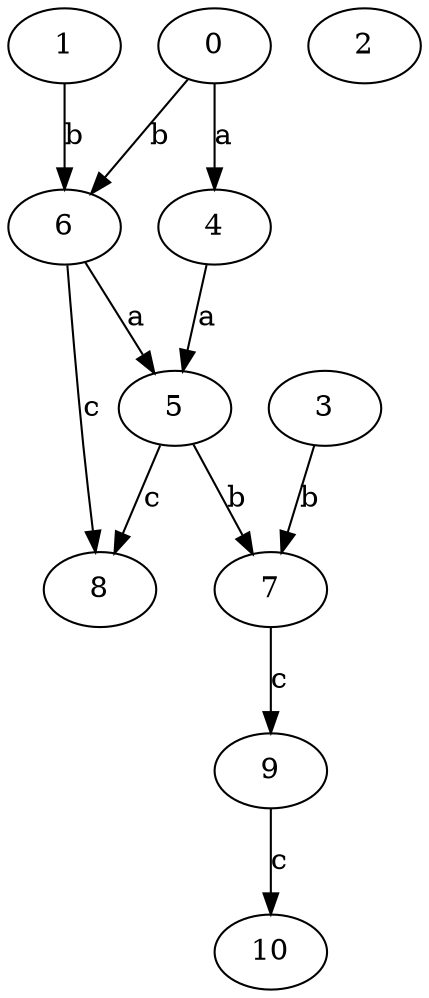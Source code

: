 strict digraph  {
0;
2;
3;
4;
5;
6;
7;
8;
9;
1;
10;
0 -> 4  [label=a];
0 -> 6  [label=b];
3 -> 7  [label=b];
4 -> 5  [label=a];
5 -> 7  [label=b];
5 -> 8  [label=c];
6 -> 5  [label=a];
6 -> 8  [label=c];
7 -> 9  [label=c];
9 -> 10  [label=c];
1 -> 6  [label=b];
}
